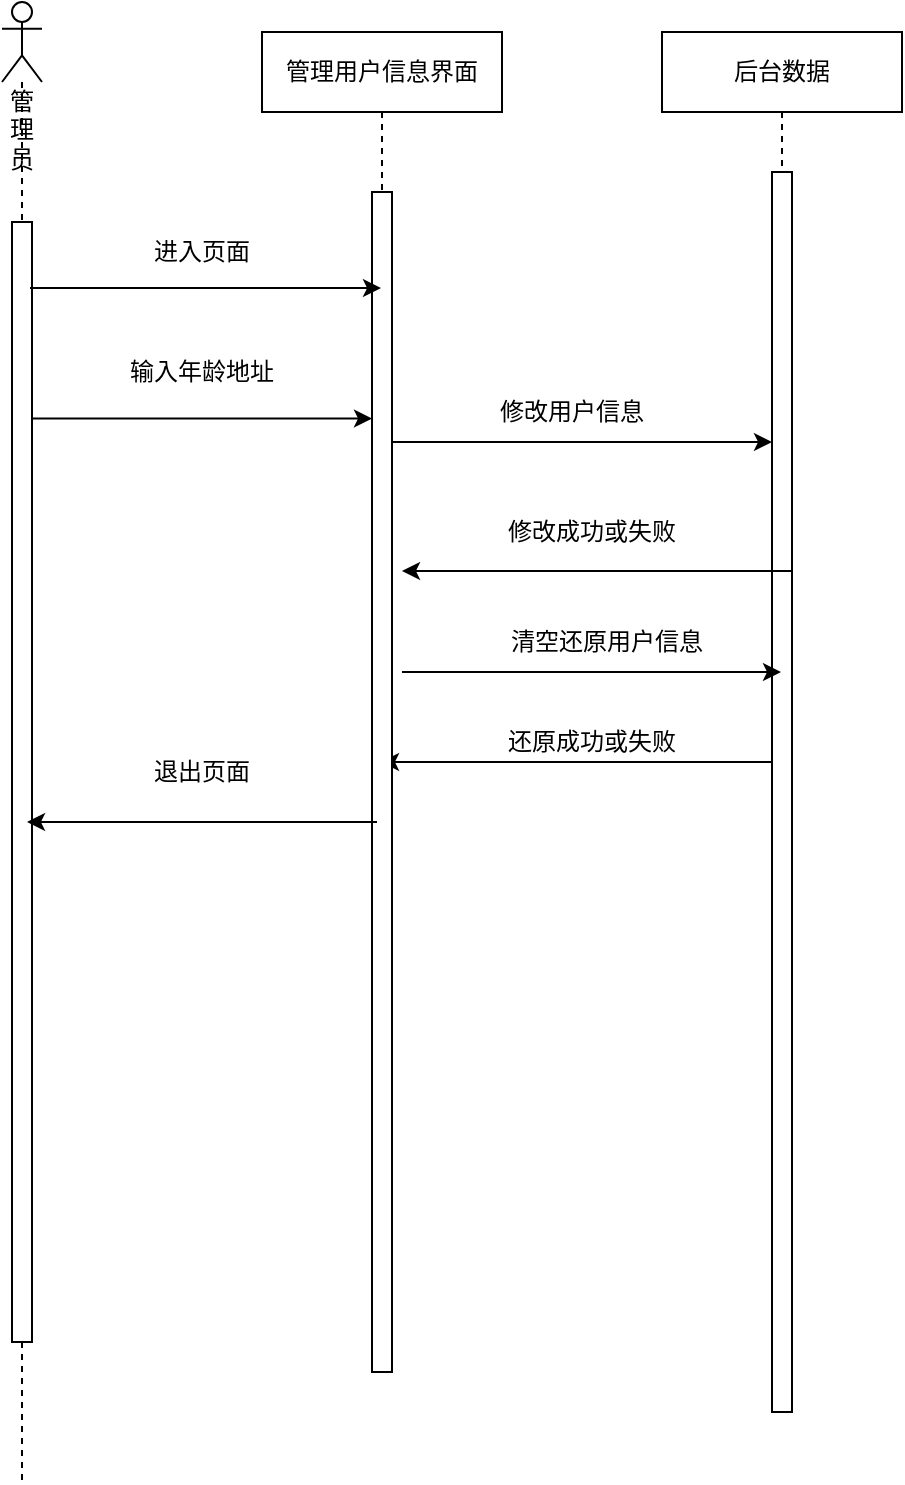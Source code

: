 <mxfile version="16.5.1" type="device"><diagram name="Page-1" id="13e1069c-82ec-6db2-03f1-153e76fe0fe0"><mxGraphModel dx="1258" dy="645" grid="1" gridSize="10" guides="1" tooltips="1" connect="1" arrows="1" fold="1" page="1" pageScale="1" pageWidth="1100" pageHeight="850" background="none" math="0" shadow="0"><root><mxCell id="0"/><mxCell id="1" parent="0"/><mxCell id="hWzBSRss5FS-x5V8_wRJ-20" value="管理员" style="shape=umlLifeline;participant=umlActor;perimeter=lifelinePerimeter;whiteSpace=wrap;html=1;container=1;collapsible=0;recursiveResize=0;verticalAlign=top;spacingTop=36;outlineConnect=0;" parent="1" vertex="1"><mxGeometry x="200" y="90" width="20" height="740" as="geometry"/></mxCell><mxCell id="hWzBSRss5FS-x5V8_wRJ-23" value="" style="html=1;points=[];perimeter=orthogonalPerimeter;" parent="hWzBSRss5FS-x5V8_wRJ-20" vertex="1"><mxGeometry x="5" y="110" width="10" height="560" as="geometry"/></mxCell><mxCell id="hWzBSRss5FS-x5V8_wRJ-22" value="后台数据" style="shape=umlLifeline;perimeter=lifelinePerimeter;whiteSpace=wrap;html=1;container=1;collapsible=0;recursiveResize=0;outlineConnect=0;" parent="1" vertex="1"><mxGeometry x="530" y="105" width="120" height="690" as="geometry"/></mxCell><mxCell id="hWzBSRss5FS-x5V8_wRJ-47" value="" style="html=1;points=[];perimeter=orthogonalPerimeter;" parent="hWzBSRss5FS-x5V8_wRJ-22" vertex="1"><mxGeometry x="55" y="70" width="10" height="620" as="geometry"/></mxCell><mxCell id="IEd3mME_uJgtx5iM_Hwl-6" value="" style="endArrow=classic;html=1;rounded=0;" parent="hWzBSRss5FS-x5V8_wRJ-22" edge="1"><mxGeometry width="50" height="50" relative="1" as="geometry"><mxPoint x="-140.5" y="205" as="sourcePoint"/><mxPoint x="55" y="205" as="targetPoint"/><Array as="points"><mxPoint x="-50" y="205"/></Array></mxGeometry></mxCell><mxCell id="oPqq5aXdRGp4Z57eJuQy-3" value="" style="endArrow=classic;html=1;rounded=0;exitX=0;exitY=0.265;exitDx=0;exitDy=0;exitPerimeter=0;" edge="1" parent="hWzBSRss5FS-x5V8_wRJ-22"><mxGeometry width="50" height="50" relative="1" as="geometry"><mxPoint x="55" y="365.0" as="sourcePoint"/><mxPoint x="-140.5" y="365.0" as="targetPoint"/></mxGeometry></mxCell><mxCell id="1luOnL5N9xL9AZmoMosw-2" value="管理用户信息界面" style="shape=umlLifeline;perimeter=lifelinePerimeter;whiteSpace=wrap;html=1;container=1;collapsible=0;recursiveResize=0;outlineConnect=0;" parent="1" vertex="1"><mxGeometry x="330" y="105" width="120" height="670" as="geometry"/></mxCell><mxCell id="1luOnL5N9xL9AZmoMosw-3" value="" style="html=1;points=[];perimeter=orthogonalPerimeter;" parent="1luOnL5N9xL9AZmoMosw-2" vertex="1"><mxGeometry x="55" y="80" width="10" height="590" as="geometry"/></mxCell><mxCell id="IEd3mME_uJgtx5iM_Hwl-23" value="" style="endArrow=classic;html=1;rounded=0;" parent="1luOnL5N9xL9AZmoMosw-2" edge="1"><mxGeometry width="50" height="50" relative="1" as="geometry"><mxPoint x="57.5" y="395" as="sourcePoint"/><mxPoint x="-117.5" y="395" as="targetPoint"/><Array as="points"><mxPoint x="-72" y="395"/></Array></mxGeometry></mxCell><mxCell id="IEd3mME_uJgtx5iM_Hwl-20" value="输入年龄地址" style="text;html=1;strokeColor=none;fillColor=none;align=center;verticalAlign=middle;whiteSpace=wrap;rounded=0;" parent="1luOnL5N9xL9AZmoMosw-2" vertex="1"><mxGeometry x="-110" y="155" width="160" height="30" as="geometry"/></mxCell><mxCell id="IEd3mME_uJgtx5iM_Hwl-1" value="" style="endArrow=classic;html=1;rounded=0;exitX=0.9;exitY=0.059;exitDx=0;exitDy=0;exitPerimeter=0;" parent="1" source="hWzBSRss5FS-x5V8_wRJ-23" target="1luOnL5N9xL9AZmoMosw-2" edge="1"><mxGeometry width="50" height="50" relative="1" as="geometry"><mxPoint x="580" y="550" as="sourcePoint"/><mxPoint x="630" y="500" as="targetPoint"/></mxGeometry></mxCell><mxCell id="IEd3mME_uJgtx5iM_Hwl-2" value="进入页面" style="text;html=1;strokeColor=none;fillColor=none;align=center;verticalAlign=middle;whiteSpace=wrap;rounded=0;" parent="1" vertex="1"><mxGeometry x="270" y="200" width="60" height="30" as="geometry"/></mxCell><mxCell id="IEd3mME_uJgtx5iM_Hwl-11" value="修改用户信息" style="text;html=1;strokeColor=none;fillColor=none;align=center;verticalAlign=middle;whiteSpace=wrap;rounded=0;" parent="1" vertex="1"><mxGeometry x="430" y="280" width="110" height="30" as="geometry"/></mxCell><mxCell id="IEd3mME_uJgtx5iM_Hwl-13" value="修改成功或失败" style="text;html=1;strokeColor=none;fillColor=none;align=center;verticalAlign=middle;whiteSpace=wrap;rounded=0;" parent="1" vertex="1"><mxGeometry x="450" y="340" width="90" height="30" as="geometry"/></mxCell><mxCell id="IEd3mME_uJgtx5iM_Hwl-19" value="" style="endArrow=classic;html=1;rounded=0;entryX=0;entryY=0.192;entryDx=0;entryDy=0;entryPerimeter=0;" parent="1" source="hWzBSRss5FS-x5V8_wRJ-23" target="1luOnL5N9xL9AZmoMosw-3" edge="1"><mxGeometry width="50" height="50" relative="1" as="geometry"><mxPoint x="210" y="470" as="sourcePoint"/><mxPoint x="140" y="420" as="targetPoint"/><Array as="points"/></mxGeometry></mxCell><mxCell id="IEd3mME_uJgtx5iM_Hwl-24" value="退出页面" style="text;html=1;strokeColor=none;fillColor=none;align=center;verticalAlign=middle;whiteSpace=wrap;rounded=0;" parent="1" vertex="1"><mxGeometry x="270" y="460" width="60" height="30" as="geometry"/></mxCell><mxCell id="IEd3mME_uJgtx5iM_Hwl-14" value="清空还原用户信息" style="text;html=1;strokeColor=none;fillColor=none;align=center;verticalAlign=middle;whiteSpace=wrap;rounded=0;" parent="1" vertex="1"><mxGeometry x="410" y="395" width="185" height="30" as="geometry"/></mxCell><mxCell id="IEd3mME_uJgtx5iM_Hwl-12" value="" style="endArrow=classic;html=1;rounded=0;exitX=0;exitY=0.265;exitDx=0;exitDy=0;exitPerimeter=0;" parent="1" edge="1"><mxGeometry width="50" height="50" relative="1" as="geometry"><mxPoint x="595.5" y="374.5" as="sourcePoint"/><mxPoint x="400" y="374.5" as="targetPoint"/></mxGeometry></mxCell><mxCell id="oPqq5aXdRGp4Z57eJuQy-2" value="" style="endArrow=classic;html=1;rounded=0;" edge="1" parent="1" target="hWzBSRss5FS-x5V8_wRJ-22"><mxGeometry width="50" height="50" relative="1" as="geometry"><mxPoint x="400" y="425" as="sourcePoint"/><mxPoint x="550" y="425" as="targetPoint"/><Array as="points"><mxPoint x="540" y="425"/></Array></mxGeometry></mxCell><mxCell id="oPqq5aXdRGp4Z57eJuQy-4" value="还原成功或失败" style="text;html=1;strokeColor=none;fillColor=none;align=center;verticalAlign=middle;whiteSpace=wrap;rounded=0;" vertex="1" parent="1"><mxGeometry x="450" y="445" width="90" height="30" as="geometry"/></mxCell></root></mxGraphModel></diagram></mxfile>